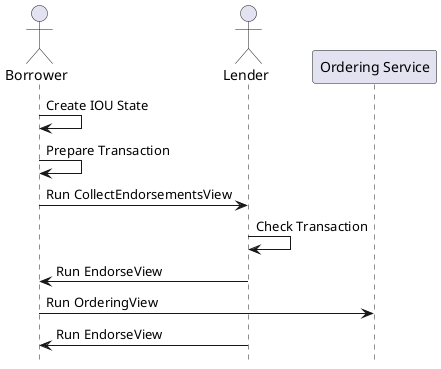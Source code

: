 @startuml
'- force wrapping of longer text
'skinparam wrapWidth 400
!pragma teoz true
hide footbox

actor "Borrower" as Borrower
actor "Lender" as Lender
participant "Ordering Service" as Orderer

Borrower -> Borrower: Create IOU State
Borrower -> Borrower: Prepare Transaction
Borrower -> Lender: Run CollectEndorsementsView
Lender -> Lender: Check Transaction
Lender -> Borrower: Run EndorseView
Borrower -> Orderer: Run OrderingView
Lender -> Borrower: Run EndorseView

@enduml